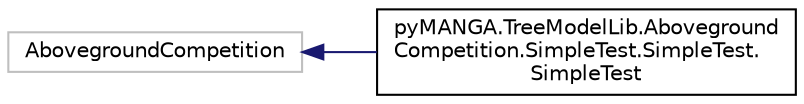 digraph "Graphical Class Hierarchy"
{
  edge [fontname="Helvetica",fontsize="10",labelfontname="Helvetica",labelfontsize="10"];
  node [fontname="Helvetica",fontsize="10",shape=record];
  rankdir="LR";
  Node1 [label="AbovegroundCompetition",height=0.2,width=0.4,color="grey75", fillcolor="white", style="filled"];
  Node1 -> Node2 [dir="back",color="midnightblue",fontsize="10",style="solid",fontname="Helvetica"];
  Node2 [label="pyMANGA.TreeModelLib.Aboveground\lCompetition.SimpleTest.SimpleTest.\lSimpleTest",height=0.2,width=0.4,color="black", fillcolor="white", style="filled",URL="$classpyMANGA_1_1TreeModelLib_1_1AbovegroundCompetition_1_1SimpleTest_1_1SimpleTest_1_1SimpleTest.html"];
}
